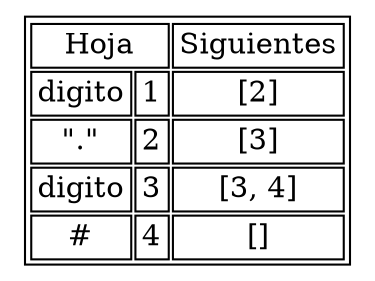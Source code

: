 digraph G{
node [ shape=none]
tbl [label=<
 <TABLE>
  <TR>
  <TD colspan = "2" >Hoja</TD>
  <TD>Siguientes</TD>
  </TR>

<TR>
<TD>digito</TD>
<TD>1</TD>
<TD>[2]</TD>
</TR>
<TR>
<TD>"."</TD>
<TD>2</TD>
<TD>[3]</TD>
</TR>
<TR>
<TD>digito</TD>
<TD>3</TD>
<TD>[3, 4]</TD>
</TR>
<TR>
<TD>#</TD>
<TD>4</TD>
<TD>[]</TD>
</TR>
</TABLE>
>];
}
